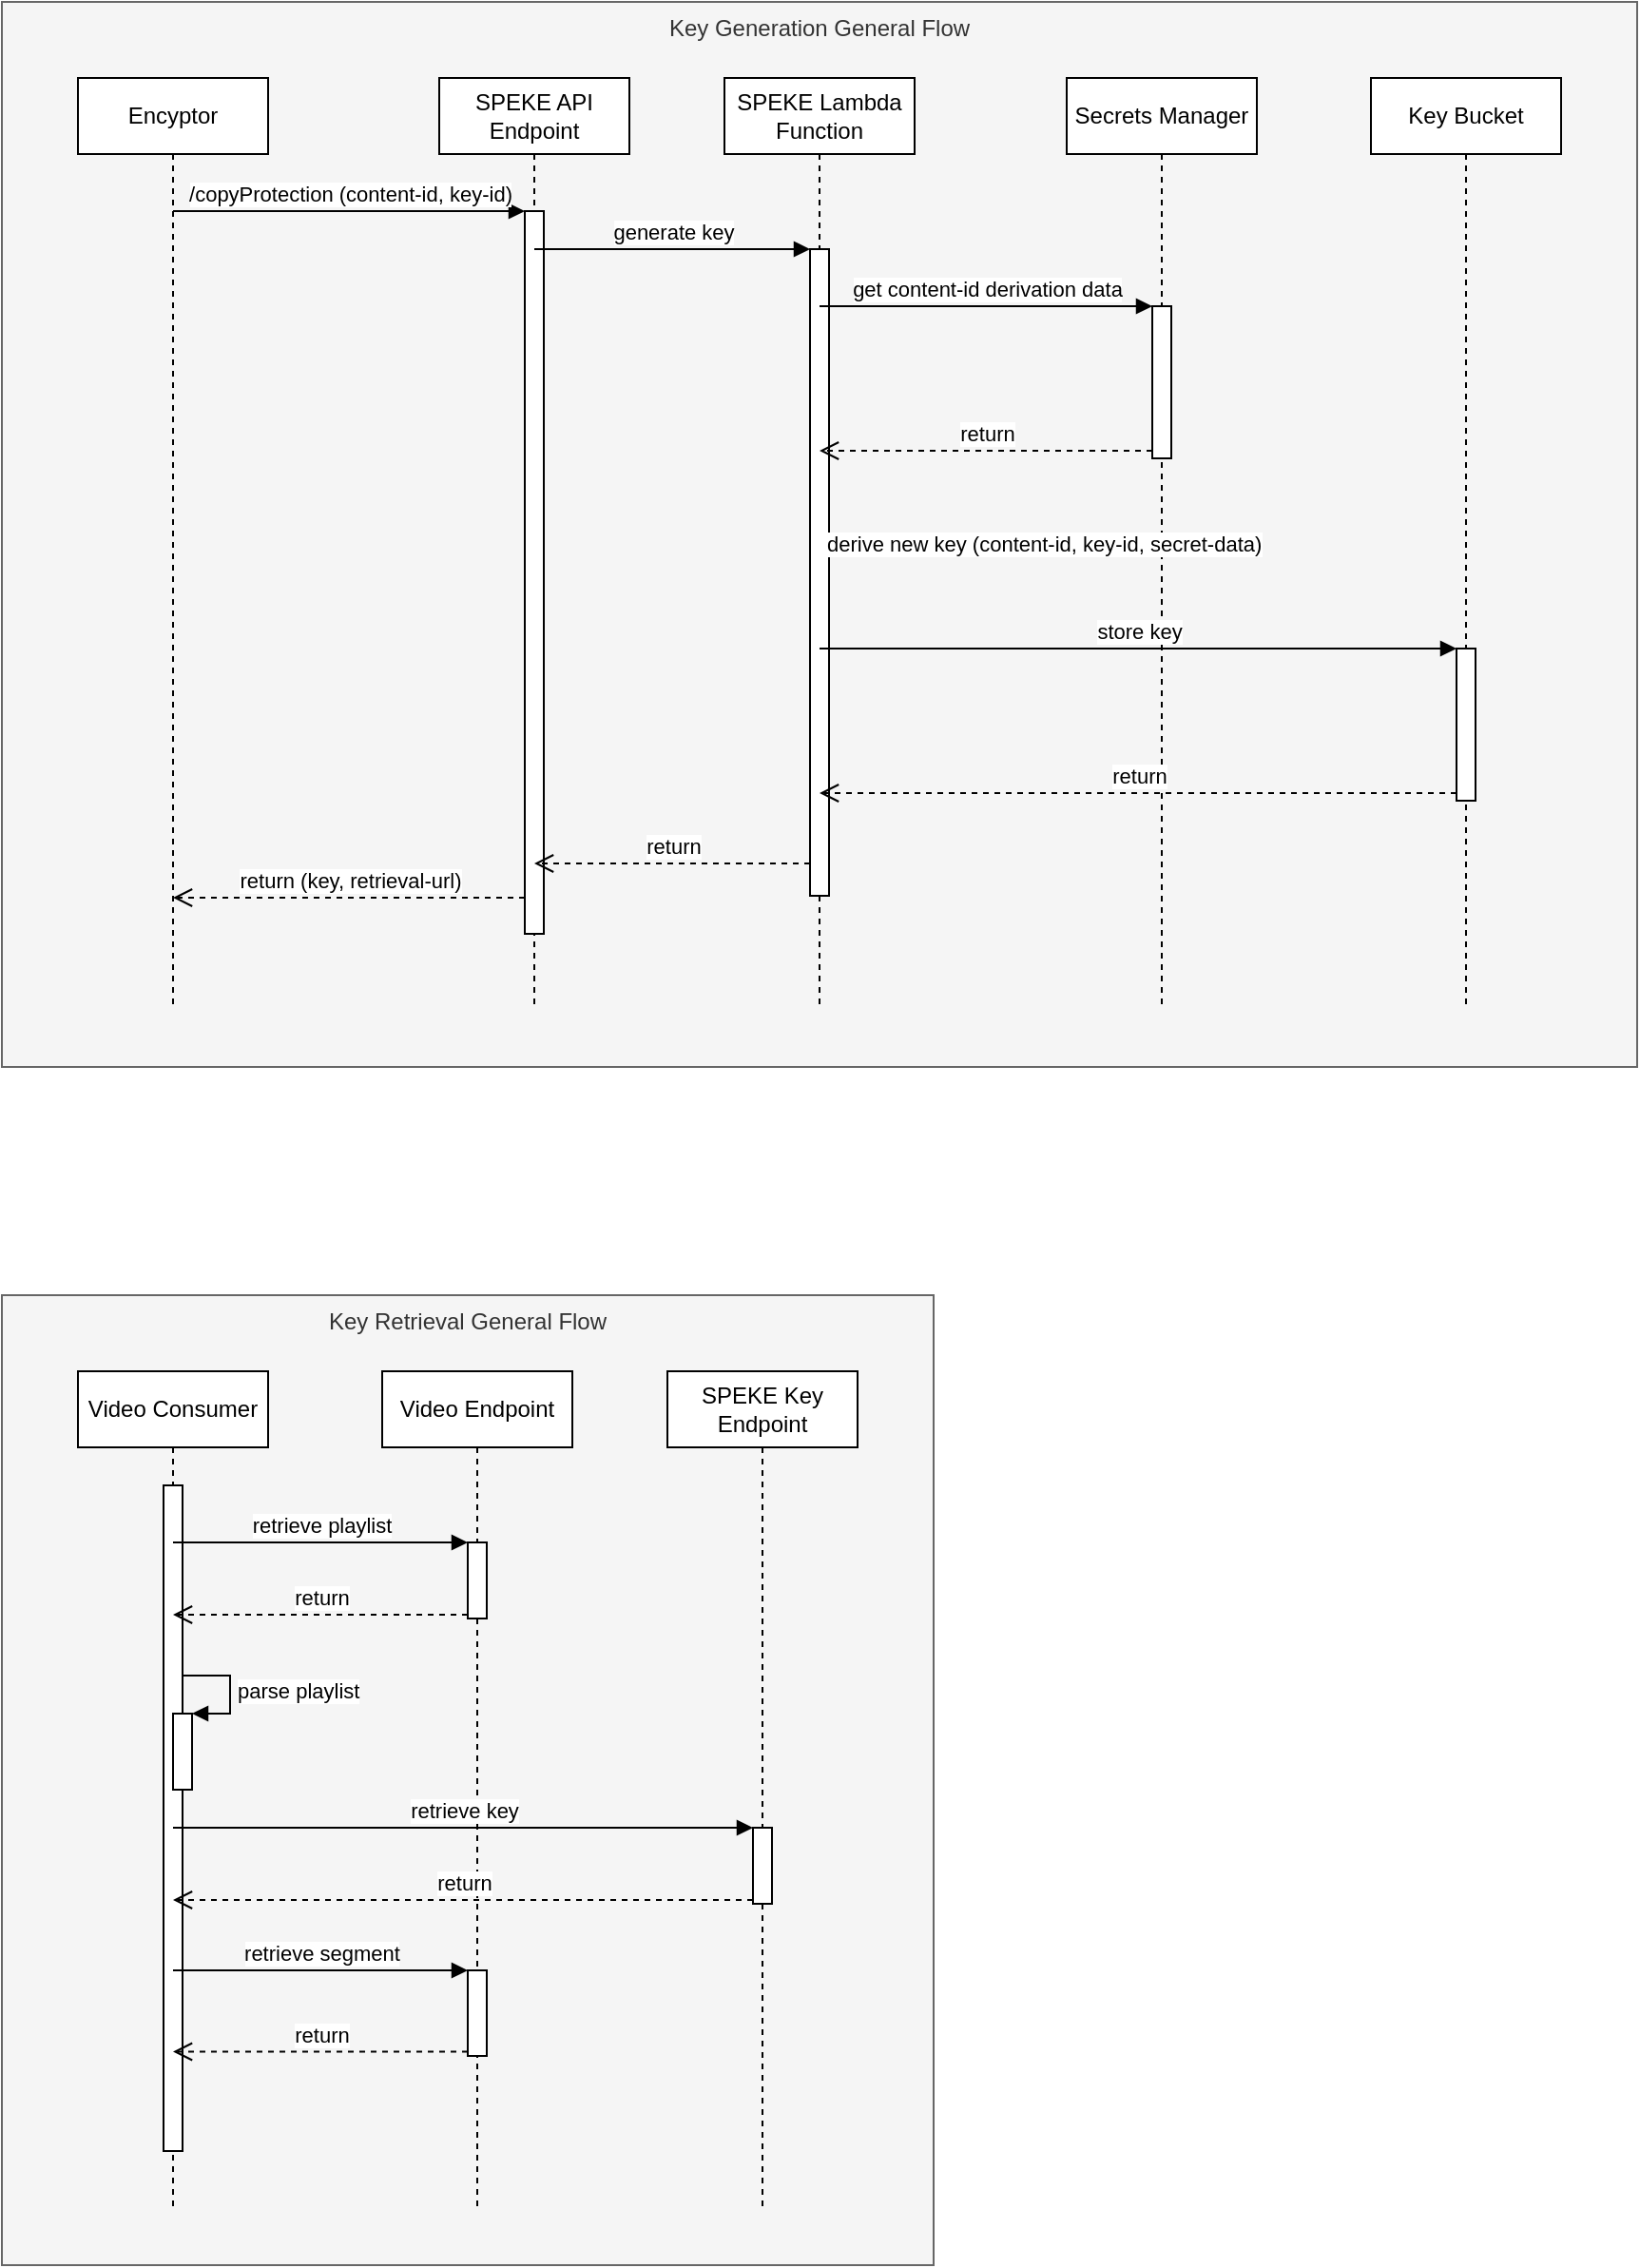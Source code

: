 <mxfile version="13.6.2" type="device"><diagram id="3VwlUwZRliEM1ZxMhLVp" name="Page-1"><mxGraphModel dx="1426" dy="860" grid="1" gridSize="10" guides="1" tooltips="1" connect="1" arrows="1" fold="1" page="1" pageScale="1" pageWidth="1100" pageHeight="850" math="0" shadow="0"><root><mxCell id="0"/><mxCell id="1" parent="0"/><mxCell id="-AgM5HO47ty3PgUwI8xl-13" value="Key Retrieval General Flow" style="dashed=0;verticalAlign=top;fontStyle=0;fillColor=#f5f5f5;strokeColor=#666666;fontColor=#333333;" vertex="1" parent="1"><mxGeometry x="40" y="840" width="490" height="510" as="geometry"/></mxCell><mxCell id="G0yZ_SUYLU9Cf5aQUi8e-22" value="Key Generation General Flow" style="dashed=0;verticalAlign=top;fontStyle=0;fillColor=#f5f5f5;strokeColor=#666666;fontColor=#333333;" parent="1" vertex="1"><mxGeometry x="40" y="160" width="860" height="560" as="geometry"/></mxCell><mxCell id="G0yZ_SUYLU9Cf5aQUi8e-1" value="Encyptor" style="shape=umlLifeline;perimeter=lifelinePerimeter;whiteSpace=wrap;html=1;container=1;collapsible=0;recursiveResize=0;outlineConnect=0;" parent="1" vertex="1"><mxGeometry x="80" y="200" width="100" height="490" as="geometry"/></mxCell><mxCell id="G0yZ_SUYLU9Cf5aQUi8e-2" value="SPEKE API Endpoint" style="shape=umlLifeline;perimeter=lifelinePerimeter;whiteSpace=wrap;html=1;container=1;collapsible=0;recursiveResize=0;outlineConnect=0;" parent="1" vertex="1"><mxGeometry x="270" y="200" width="100" height="490" as="geometry"/></mxCell><mxCell id="G0yZ_SUYLU9Cf5aQUi8e-6" value="" style="html=1;points=[];perimeter=orthogonalPerimeter;" parent="G0yZ_SUYLU9Cf5aQUi8e-2" vertex="1"><mxGeometry x="45" y="70" width="10" height="380" as="geometry"/></mxCell><mxCell id="G0yZ_SUYLU9Cf5aQUi8e-3" value="SPEKE Lambda Function" style="shape=umlLifeline;perimeter=lifelinePerimeter;whiteSpace=wrap;html=1;container=1;collapsible=0;recursiveResize=0;outlineConnect=0;" parent="1" vertex="1"><mxGeometry x="420" y="200" width="100" height="490" as="geometry"/></mxCell><mxCell id="G0yZ_SUYLU9Cf5aQUi8e-9" value="" style="html=1;points=[];perimeter=orthogonalPerimeter;" parent="G0yZ_SUYLU9Cf5aQUi8e-3" vertex="1"><mxGeometry x="45" y="90" width="10" height="340" as="geometry"/></mxCell><mxCell id="G0yZ_SUYLU9Cf5aQUi8e-4" value="Secrets Manager" style="shape=umlLifeline;perimeter=lifelinePerimeter;whiteSpace=wrap;html=1;container=1;collapsible=0;recursiveResize=0;outlineConnect=0;" parent="1" vertex="1"><mxGeometry x="600" y="200" width="100" height="490" as="geometry"/></mxCell><mxCell id="G0yZ_SUYLU9Cf5aQUi8e-12" value="" style="html=1;points=[];perimeter=orthogonalPerimeter;" parent="G0yZ_SUYLU9Cf5aQUi8e-4" vertex="1"><mxGeometry x="45" y="120" width="10" height="80" as="geometry"/></mxCell><mxCell id="G0yZ_SUYLU9Cf5aQUi8e-5" value="Key Bucket" style="shape=umlLifeline;perimeter=lifelinePerimeter;whiteSpace=wrap;html=1;container=1;collapsible=0;recursiveResize=0;outlineConnect=0;" parent="1" vertex="1"><mxGeometry x="760" y="200" width="100" height="490" as="geometry"/></mxCell><mxCell id="G0yZ_SUYLU9Cf5aQUi8e-17" value="" style="html=1;points=[];perimeter=orthogonalPerimeter;" parent="G0yZ_SUYLU9Cf5aQUi8e-5" vertex="1"><mxGeometry x="45" y="300" width="10" height="80" as="geometry"/></mxCell><mxCell id="G0yZ_SUYLU9Cf5aQUi8e-7" value="/copyProtection (content-id, key-id)" style="html=1;verticalAlign=bottom;endArrow=block;entryX=0;entryY=0;" parent="1" source="G0yZ_SUYLU9Cf5aQUi8e-1" target="G0yZ_SUYLU9Cf5aQUi8e-6" edge="1"><mxGeometry relative="1" as="geometry"><mxPoint x="220" y="270" as="sourcePoint"/></mxGeometry></mxCell><mxCell id="G0yZ_SUYLU9Cf5aQUi8e-8" value="return (key, retrieval-url)" style="html=1;verticalAlign=bottom;endArrow=open;dashed=1;endSize=8;exitX=0;exitY=0.95;" parent="1" source="G0yZ_SUYLU9Cf5aQUi8e-6" target="G0yZ_SUYLU9Cf5aQUi8e-1" edge="1"><mxGeometry relative="1" as="geometry"><mxPoint x="220" y="346" as="targetPoint"/></mxGeometry></mxCell><mxCell id="G0yZ_SUYLU9Cf5aQUi8e-10" value="generate key" style="html=1;verticalAlign=bottom;endArrow=block;entryX=0;entryY=0;" parent="1" source="G0yZ_SUYLU9Cf5aQUi8e-2" target="G0yZ_SUYLU9Cf5aQUi8e-9" edge="1"><mxGeometry relative="1" as="geometry"><mxPoint x="410" y="290" as="sourcePoint"/></mxGeometry></mxCell><mxCell id="G0yZ_SUYLU9Cf5aQUi8e-11" value="return" style="html=1;verticalAlign=bottom;endArrow=open;dashed=1;endSize=8;exitX=0;exitY=0.95;" parent="1" source="G0yZ_SUYLU9Cf5aQUi8e-9" target="G0yZ_SUYLU9Cf5aQUi8e-2" edge="1"><mxGeometry relative="1" as="geometry"><mxPoint x="410" y="366" as="targetPoint"/></mxGeometry></mxCell><mxCell id="G0yZ_SUYLU9Cf5aQUi8e-13" value="get content-id derivation data" style="html=1;verticalAlign=bottom;endArrow=block;entryX=0;entryY=0;" parent="1" source="G0yZ_SUYLU9Cf5aQUi8e-3" target="G0yZ_SUYLU9Cf5aQUi8e-12" edge="1"><mxGeometry relative="1" as="geometry"><mxPoint x="580" y="320" as="sourcePoint"/></mxGeometry></mxCell><mxCell id="G0yZ_SUYLU9Cf5aQUi8e-14" value="return" style="html=1;verticalAlign=bottom;endArrow=open;dashed=1;endSize=8;exitX=0;exitY=0.95;" parent="1" source="G0yZ_SUYLU9Cf5aQUi8e-12" target="G0yZ_SUYLU9Cf5aQUi8e-3" edge="1"><mxGeometry relative="1" as="geometry"><mxPoint x="580" y="396" as="targetPoint"/></mxGeometry></mxCell><mxCell id="G0yZ_SUYLU9Cf5aQUi8e-16" value="derive new key (content-id, key-id, secret-data)" style="edgeStyle=orthogonalEdgeStyle;html=1;align=left;spacingLeft=2;endArrow=block;rounded=0;" parent="1" source="G0yZ_SUYLU9Cf5aQUi8e-3" target="G0yZ_SUYLU9Cf5aQUi8e-3" edge="1"><mxGeometry relative="1" as="geometry"><mxPoint x="575" y="420" as="sourcePoint"/><Array as="points"><mxPoint x="520" y="480"/><mxPoint x="520" y="420"/></Array><mxPoint x="550" y="440" as="targetPoint"/></mxGeometry></mxCell><mxCell id="G0yZ_SUYLU9Cf5aQUi8e-18" value="store key" style="html=1;verticalAlign=bottom;endArrow=block;entryX=0;entryY=0;" parent="1" source="G0yZ_SUYLU9Cf5aQUi8e-3" target="G0yZ_SUYLU9Cf5aQUi8e-17" edge="1"><mxGeometry relative="1" as="geometry"><mxPoint x="750" y="510" as="sourcePoint"/></mxGeometry></mxCell><mxCell id="G0yZ_SUYLU9Cf5aQUi8e-19" value="return" style="html=1;verticalAlign=bottom;endArrow=open;dashed=1;endSize=8;exitX=0;exitY=0.95;" parent="1" source="G0yZ_SUYLU9Cf5aQUi8e-17" target="G0yZ_SUYLU9Cf5aQUi8e-3" edge="1"><mxGeometry relative="1" as="geometry"><mxPoint x="750" y="586" as="targetPoint"/></mxGeometry></mxCell><mxCell id="G0yZ_SUYLU9Cf5aQUi8e-20" value="derive new key (content-id, key-id, secret-data)" style="edgeStyle=orthogonalEdgeStyle;html=1;align=left;spacingLeft=2;endArrow=block;rounded=0;" parent="1" source="G0yZ_SUYLU9Cf5aQUi8e-3" target="G0yZ_SUYLU9Cf5aQUi8e-3" edge="1"><mxGeometry relative="1" as="geometry"><mxPoint x="579.5" y="600" as="sourcePoint"/><Array as="points"><mxPoint x="520" y="600"/><mxPoint x="520" y="670"/></Array><mxPoint x="579.5" y="670" as="targetPoint"/></mxGeometry></mxCell><mxCell id="G0yZ_SUYLU9Cf5aQUi8e-43" value="Video Consumer" style="shape=umlLifeline;perimeter=lifelinePerimeter;whiteSpace=wrap;html=1;container=1;collapsible=0;recursiveResize=0;outlineConnect=0;" parent="1" vertex="1"><mxGeometry x="80" y="880" width="100" height="440" as="geometry"/></mxCell><mxCell id="-AgM5HO47ty3PgUwI8xl-1" value="" style="html=1;points=[];perimeter=orthogonalPerimeter;" vertex="1" parent="G0yZ_SUYLU9Cf5aQUi8e-43"><mxGeometry x="45" y="60" width="10" height="350" as="geometry"/></mxCell><mxCell id="G0yZ_SUYLU9Cf5aQUi8e-44" value="Video Endpoint" style="shape=umlLifeline;perimeter=lifelinePerimeter;whiteSpace=wrap;html=1;container=1;collapsible=0;recursiveResize=0;outlineConnect=0;" parent="1" vertex="1"><mxGeometry x="240" y="880" width="100" height="440" as="geometry"/></mxCell><mxCell id="-AgM5HO47ty3PgUwI8xl-2" value="" style="html=1;points=[];perimeter=orthogonalPerimeter;" vertex="1" parent="G0yZ_SUYLU9Cf5aQUi8e-44"><mxGeometry x="45" y="90" width="10" height="40" as="geometry"/></mxCell><mxCell id="-AgM5HO47ty3PgUwI8xl-10" value="" style="html=1;points=[];perimeter=orthogonalPerimeter;" vertex="1" parent="G0yZ_SUYLU9Cf5aQUi8e-44"><mxGeometry x="45" y="315" width="10" height="45" as="geometry"/></mxCell><mxCell id="G0yZ_SUYLU9Cf5aQUi8e-45" value="SPEKE Key Endpoint" style="shape=umlLifeline;perimeter=lifelinePerimeter;whiteSpace=wrap;html=1;container=1;collapsible=0;recursiveResize=0;outlineConnect=0;" parent="1" vertex="1"><mxGeometry x="390" y="880" width="100" height="440" as="geometry"/></mxCell><mxCell id="-AgM5HO47ty3PgUwI8xl-7" value="" style="html=1;points=[];perimeter=orthogonalPerimeter;" vertex="1" parent="G0yZ_SUYLU9Cf5aQUi8e-45"><mxGeometry x="45" y="240" width="10" height="40" as="geometry"/></mxCell><mxCell id="-AgM5HO47ty3PgUwI8xl-3" value="retrieve playlist" style="html=1;verticalAlign=bottom;endArrow=block;entryX=0;entryY=0;" edge="1" target="-AgM5HO47ty3PgUwI8xl-2" parent="1" source="G0yZ_SUYLU9Cf5aQUi8e-43"><mxGeometry relative="1" as="geometry"><mxPoint x="220" y="970" as="sourcePoint"/></mxGeometry></mxCell><mxCell id="-AgM5HO47ty3PgUwI8xl-4" value="return" style="html=1;verticalAlign=bottom;endArrow=open;dashed=1;endSize=8;exitX=0;exitY=0.95;" edge="1" source="-AgM5HO47ty3PgUwI8xl-2" parent="1" target="G0yZ_SUYLU9Cf5aQUi8e-43"><mxGeometry relative="1" as="geometry"><mxPoint x="220" y="1046" as="targetPoint"/></mxGeometry></mxCell><mxCell id="-AgM5HO47ty3PgUwI8xl-5" value="" style="html=1;points=[];perimeter=orthogonalPerimeter;" vertex="1" parent="1"><mxGeometry x="130" y="1060" width="10" height="40" as="geometry"/></mxCell><mxCell id="-AgM5HO47ty3PgUwI8xl-6" value="parse playlist" style="edgeStyle=orthogonalEdgeStyle;html=1;align=left;spacingLeft=2;endArrow=block;rounded=0;entryX=1;entryY=0;" edge="1" target="-AgM5HO47ty3PgUwI8xl-5" parent="1"><mxGeometry relative="1" as="geometry"><mxPoint x="135" y="1040" as="sourcePoint"/><Array as="points"><mxPoint x="160" y="1040"/></Array></mxGeometry></mxCell><mxCell id="-AgM5HO47ty3PgUwI8xl-8" value="retrieve key" style="html=1;verticalAlign=bottom;endArrow=block;entryX=0;entryY=0;" edge="1" target="-AgM5HO47ty3PgUwI8xl-7" parent="1" source="G0yZ_SUYLU9Cf5aQUi8e-43"><mxGeometry relative="1" as="geometry"><mxPoint x="390" y="1120" as="sourcePoint"/></mxGeometry></mxCell><mxCell id="-AgM5HO47ty3PgUwI8xl-9" value="return" style="html=1;verticalAlign=bottom;endArrow=open;dashed=1;endSize=8;exitX=0;exitY=0.95;" edge="1" source="-AgM5HO47ty3PgUwI8xl-7" parent="1" target="G0yZ_SUYLU9Cf5aQUi8e-43"><mxGeometry relative="1" as="geometry"><mxPoint x="390" y="1196" as="targetPoint"/></mxGeometry></mxCell><mxCell id="-AgM5HO47ty3PgUwI8xl-11" value="retrieve segment" style="html=1;verticalAlign=bottom;endArrow=block;entryX=0;entryY=0;" edge="1" target="-AgM5HO47ty3PgUwI8xl-10" parent="1" source="G0yZ_SUYLU9Cf5aQUi8e-43"><mxGeometry relative="1" as="geometry"><mxPoint x="215" y="1195" as="sourcePoint"/></mxGeometry></mxCell><mxCell id="-AgM5HO47ty3PgUwI8xl-12" value="return" style="html=1;verticalAlign=bottom;endArrow=open;dashed=1;endSize=8;exitX=0;exitY=0.95;" edge="1" source="-AgM5HO47ty3PgUwI8xl-10" parent="1" target="G0yZ_SUYLU9Cf5aQUi8e-43"><mxGeometry relative="1" as="geometry"><mxPoint x="215" y="1271" as="targetPoint"/></mxGeometry></mxCell></root></mxGraphModel></diagram></mxfile>